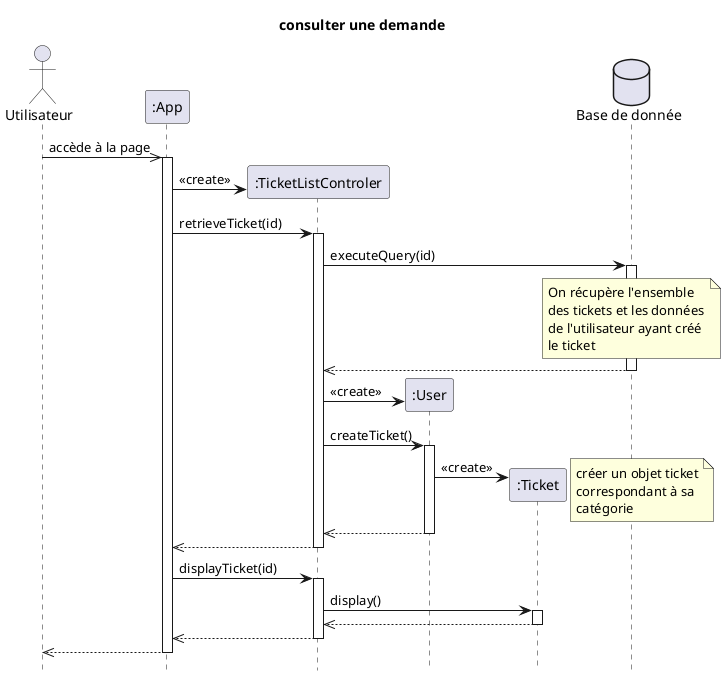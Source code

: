 @startuml consulter une demande
title consulter une demande
hide footbox

actor client as "Utilisateur" order 1 
participant app as ":App" order 2 
database bdd as "Base de donnée"  order 6

client ->> app :accède à la page
activate app
create tlc as ":TicketListControler" order 3
app -> tlc : <<create>>

app -> tlc : retrieveTicket(id) 
activate tlc
tlc -> bdd : executeQuery(id)
note over bdd: On récupère l'ensemble\ndes tickets et les données\nde l'utilisateur ayant créé \nle ticket
activate bdd
tlc <<-- bdd
deactivate bdd

create user as ":User" order 4
tlc -> user : <<create>>
tlc -> user : createTicket()
activate user   

create ticket as ":Ticket" order 5
user -> ticket : <<create>>
note right: créer un objet ticket\ncorrespondant à sa \ncatégorie 
tlc <<-- user:
deactivate user

app <<-- tlc
deactivate tlc

app -> tlc : displayTicket(id)
activate tlc

tlc -> ticket : display()
activate ticket

tlc <<-- ticket: 
deactivate ticket

app <<-- tlc
deactivate tlc
client <<-- app
deactivate app


@enduml